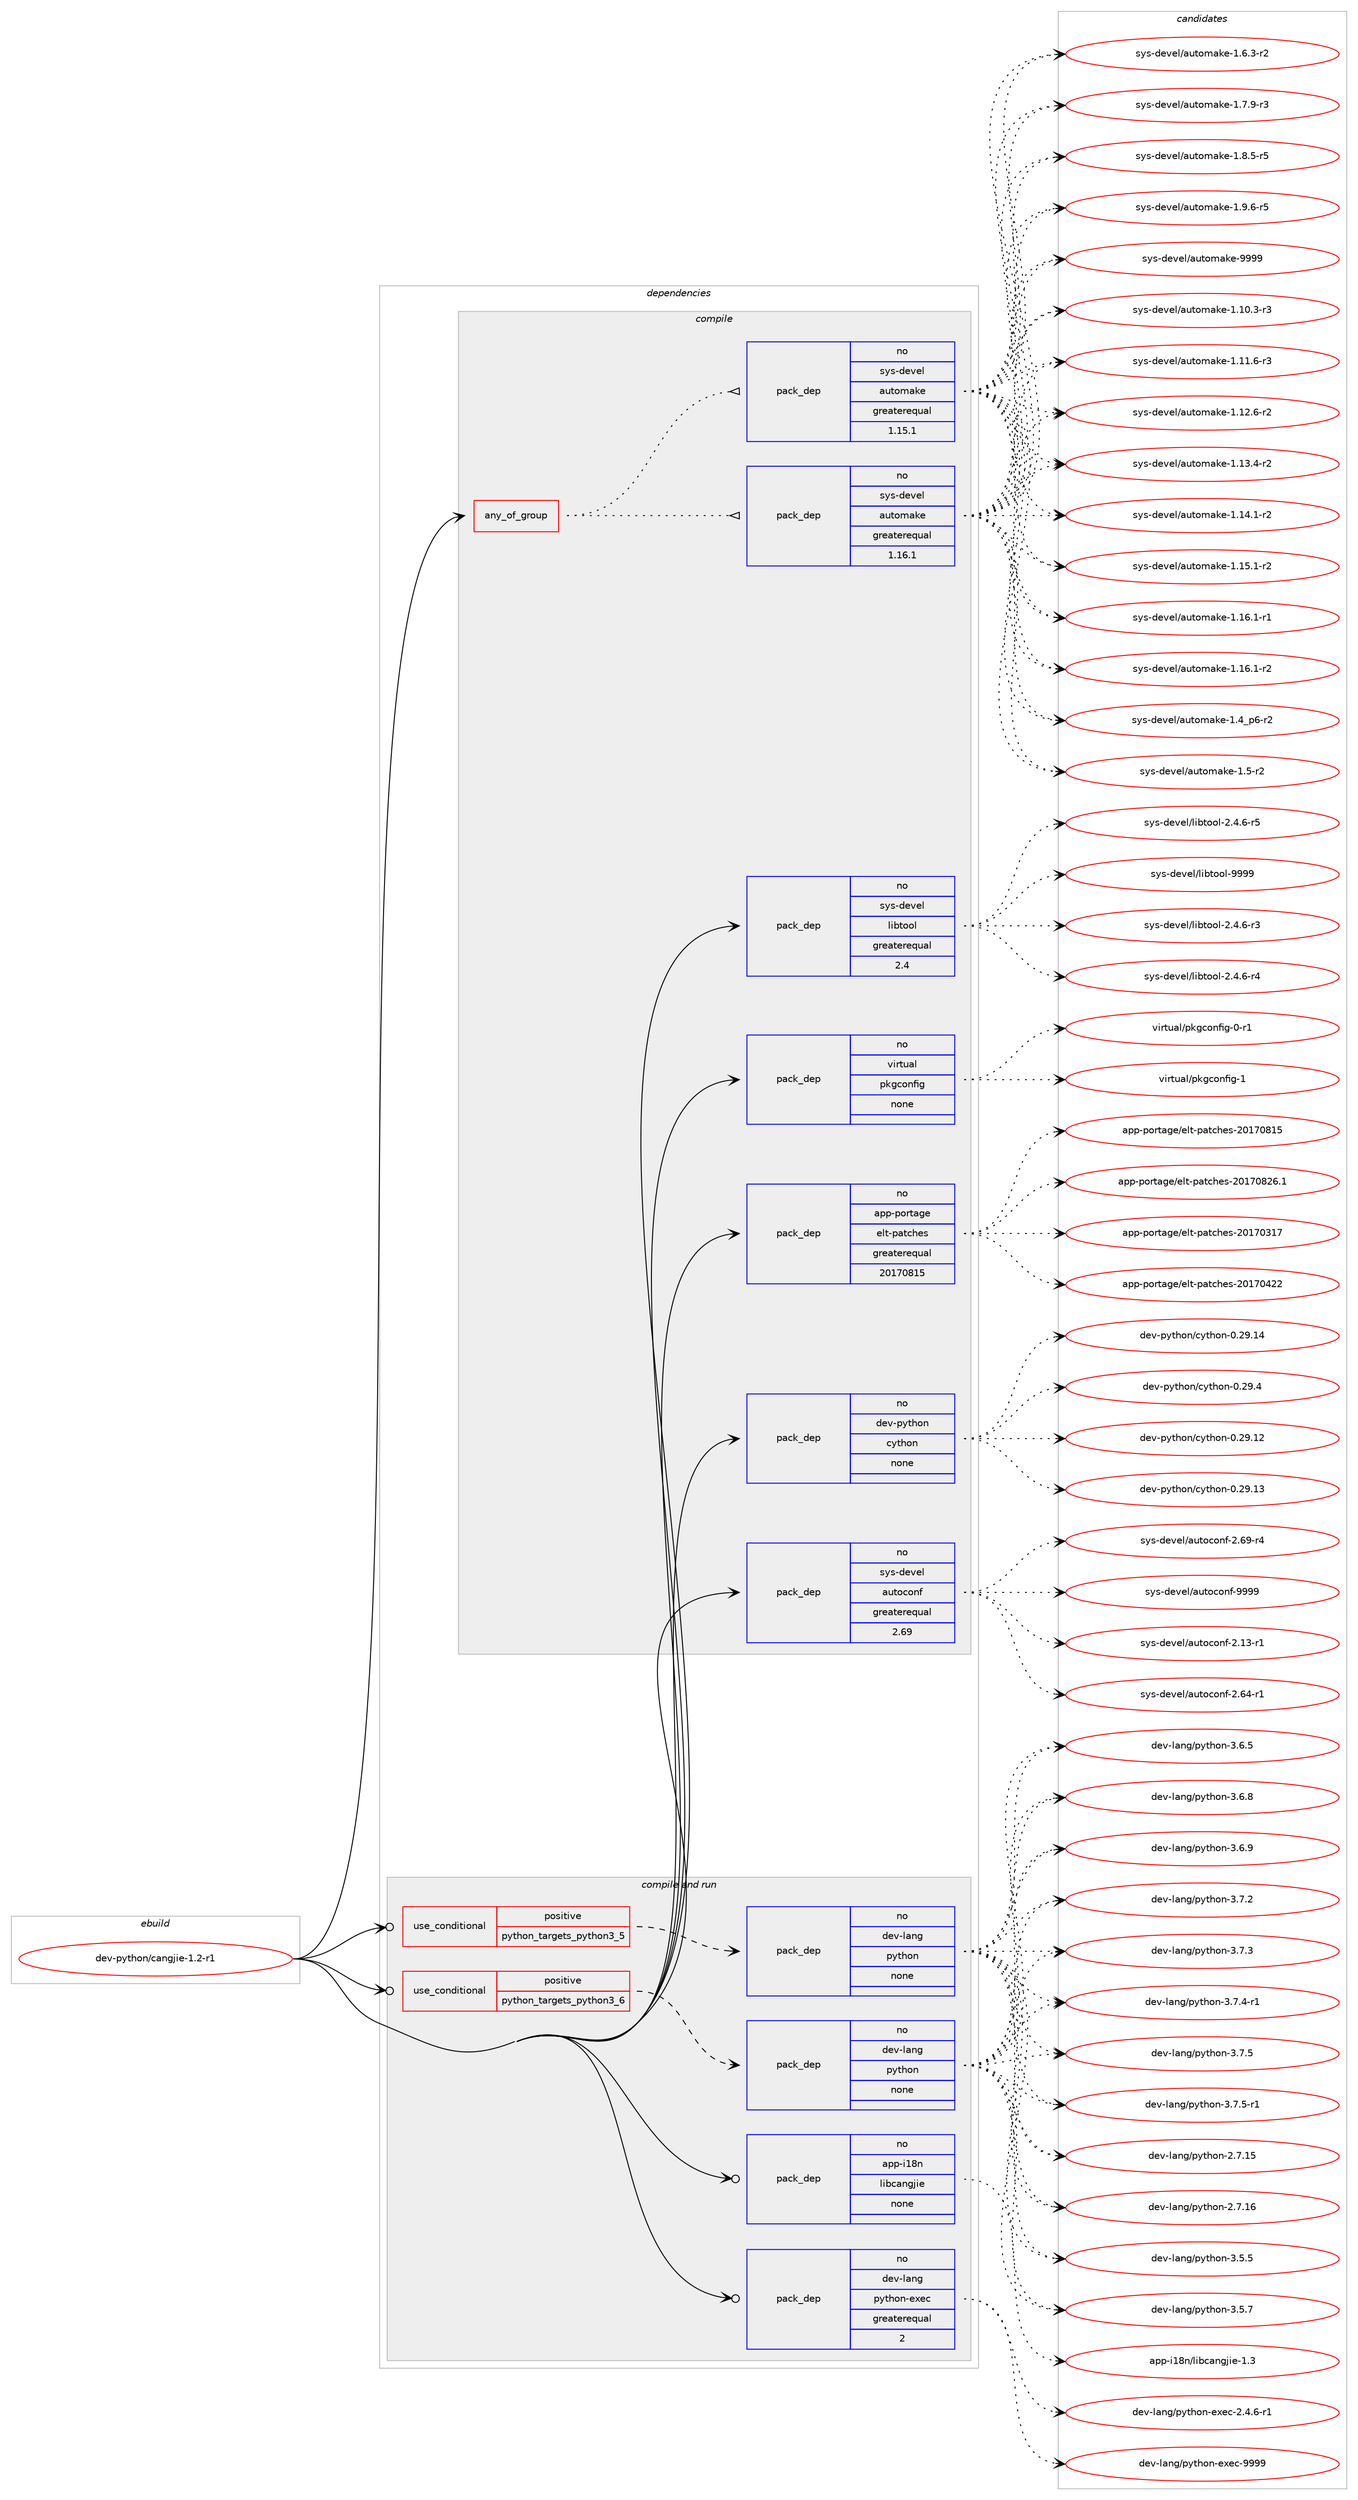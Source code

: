 digraph prolog {

# *************
# Graph options
# *************

newrank=true;
concentrate=true;
compound=true;
graph [rankdir=LR,fontname=Helvetica,fontsize=10,ranksep=1.5];#, ranksep=2.5, nodesep=0.2];
edge  [arrowhead=vee];
node  [fontname=Helvetica,fontsize=10];

# **********
# The ebuild
# **********

subgraph cluster_leftcol {
color=gray;
rank=same;
label=<<i>ebuild</i>>;
id [label="dev-python/cangjie-1.2-r1", color=red, width=4, href="../dev-python/cangjie-1.2-r1.svg"];
}

# ****************
# The dependencies
# ****************

subgraph cluster_midcol {
color=gray;
label=<<i>dependencies</i>>;
subgraph cluster_compile {
fillcolor="#eeeeee";
style=filled;
label=<<i>compile</i>>;
subgraph any11412 {
dependency597955 [label=<<TABLE BORDER="0" CELLBORDER="1" CELLSPACING="0" CELLPADDING="4"><TR><TD CELLPADDING="10">any_of_group</TD></TR></TABLE>>, shape=none, color=red];subgraph pack448933 {
dependency597956 [label=<<TABLE BORDER="0" CELLBORDER="1" CELLSPACING="0" CELLPADDING="4" WIDTH="220"><TR><TD ROWSPAN="6" CELLPADDING="30">pack_dep</TD></TR><TR><TD WIDTH="110">no</TD></TR><TR><TD>sys-devel</TD></TR><TR><TD>automake</TD></TR><TR><TD>greaterequal</TD></TR><TR><TD>1.16.1</TD></TR></TABLE>>, shape=none, color=blue];
}
dependency597955:e -> dependency597956:w [weight=20,style="dotted",arrowhead="oinv"];
subgraph pack448934 {
dependency597957 [label=<<TABLE BORDER="0" CELLBORDER="1" CELLSPACING="0" CELLPADDING="4" WIDTH="220"><TR><TD ROWSPAN="6" CELLPADDING="30">pack_dep</TD></TR><TR><TD WIDTH="110">no</TD></TR><TR><TD>sys-devel</TD></TR><TR><TD>automake</TD></TR><TR><TD>greaterequal</TD></TR><TR><TD>1.15.1</TD></TR></TABLE>>, shape=none, color=blue];
}
dependency597955:e -> dependency597957:w [weight=20,style="dotted",arrowhead="oinv"];
}
id:e -> dependency597955:w [weight=20,style="solid",arrowhead="vee"];
subgraph pack448935 {
dependency597958 [label=<<TABLE BORDER="0" CELLBORDER="1" CELLSPACING="0" CELLPADDING="4" WIDTH="220"><TR><TD ROWSPAN="6" CELLPADDING="30">pack_dep</TD></TR><TR><TD WIDTH="110">no</TD></TR><TR><TD>app-portage</TD></TR><TR><TD>elt-patches</TD></TR><TR><TD>greaterequal</TD></TR><TR><TD>20170815</TD></TR></TABLE>>, shape=none, color=blue];
}
id:e -> dependency597958:w [weight=20,style="solid",arrowhead="vee"];
subgraph pack448936 {
dependency597959 [label=<<TABLE BORDER="0" CELLBORDER="1" CELLSPACING="0" CELLPADDING="4" WIDTH="220"><TR><TD ROWSPAN="6" CELLPADDING="30">pack_dep</TD></TR><TR><TD WIDTH="110">no</TD></TR><TR><TD>dev-python</TD></TR><TR><TD>cython</TD></TR><TR><TD>none</TD></TR><TR><TD></TD></TR></TABLE>>, shape=none, color=blue];
}
id:e -> dependency597959:w [weight=20,style="solid",arrowhead="vee"];
subgraph pack448937 {
dependency597960 [label=<<TABLE BORDER="0" CELLBORDER="1" CELLSPACING="0" CELLPADDING="4" WIDTH="220"><TR><TD ROWSPAN="6" CELLPADDING="30">pack_dep</TD></TR><TR><TD WIDTH="110">no</TD></TR><TR><TD>sys-devel</TD></TR><TR><TD>autoconf</TD></TR><TR><TD>greaterequal</TD></TR><TR><TD>2.69</TD></TR></TABLE>>, shape=none, color=blue];
}
id:e -> dependency597960:w [weight=20,style="solid",arrowhead="vee"];
subgraph pack448938 {
dependency597961 [label=<<TABLE BORDER="0" CELLBORDER="1" CELLSPACING="0" CELLPADDING="4" WIDTH="220"><TR><TD ROWSPAN="6" CELLPADDING="30">pack_dep</TD></TR><TR><TD WIDTH="110">no</TD></TR><TR><TD>sys-devel</TD></TR><TR><TD>libtool</TD></TR><TR><TD>greaterequal</TD></TR><TR><TD>2.4</TD></TR></TABLE>>, shape=none, color=blue];
}
id:e -> dependency597961:w [weight=20,style="solid",arrowhead="vee"];
subgraph pack448939 {
dependency597962 [label=<<TABLE BORDER="0" CELLBORDER="1" CELLSPACING="0" CELLPADDING="4" WIDTH="220"><TR><TD ROWSPAN="6" CELLPADDING="30">pack_dep</TD></TR><TR><TD WIDTH="110">no</TD></TR><TR><TD>virtual</TD></TR><TR><TD>pkgconfig</TD></TR><TR><TD>none</TD></TR><TR><TD></TD></TR></TABLE>>, shape=none, color=blue];
}
id:e -> dependency597962:w [weight=20,style="solid",arrowhead="vee"];
}
subgraph cluster_compileandrun {
fillcolor="#eeeeee";
style=filled;
label=<<i>compile and run</i>>;
subgraph cond137245 {
dependency597963 [label=<<TABLE BORDER="0" CELLBORDER="1" CELLSPACING="0" CELLPADDING="4"><TR><TD ROWSPAN="3" CELLPADDING="10">use_conditional</TD></TR><TR><TD>positive</TD></TR><TR><TD>python_targets_python3_5</TD></TR></TABLE>>, shape=none, color=red];
subgraph pack448940 {
dependency597964 [label=<<TABLE BORDER="0" CELLBORDER="1" CELLSPACING="0" CELLPADDING="4" WIDTH="220"><TR><TD ROWSPAN="6" CELLPADDING="30">pack_dep</TD></TR><TR><TD WIDTH="110">no</TD></TR><TR><TD>dev-lang</TD></TR><TR><TD>python</TD></TR><TR><TD>none</TD></TR><TR><TD></TD></TR></TABLE>>, shape=none, color=blue];
}
dependency597963:e -> dependency597964:w [weight=20,style="dashed",arrowhead="vee"];
}
id:e -> dependency597963:w [weight=20,style="solid",arrowhead="odotvee"];
subgraph cond137246 {
dependency597965 [label=<<TABLE BORDER="0" CELLBORDER="1" CELLSPACING="0" CELLPADDING="4"><TR><TD ROWSPAN="3" CELLPADDING="10">use_conditional</TD></TR><TR><TD>positive</TD></TR><TR><TD>python_targets_python3_6</TD></TR></TABLE>>, shape=none, color=red];
subgraph pack448941 {
dependency597966 [label=<<TABLE BORDER="0" CELLBORDER="1" CELLSPACING="0" CELLPADDING="4" WIDTH="220"><TR><TD ROWSPAN="6" CELLPADDING="30">pack_dep</TD></TR><TR><TD WIDTH="110">no</TD></TR><TR><TD>dev-lang</TD></TR><TR><TD>python</TD></TR><TR><TD>none</TD></TR><TR><TD></TD></TR></TABLE>>, shape=none, color=blue];
}
dependency597965:e -> dependency597966:w [weight=20,style="dashed",arrowhead="vee"];
}
id:e -> dependency597965:w [weight=20,style="solid",arrowhead="odotvee"];
subgraph pack448942 {
dependency597967 [label=<<TABLE BORDER="0" CELLBORDER="1" CELLSPACING="0" CELLPADDING="4" WIDTH="220"><TR><TD ROWSPAN="6" CELLPADDING="30">pack_dep</TD></TR><TR><TD WIDTH="110">no</TD></TR><TR><TD>app-i18n</TD></TR><TR><TD>libcangjie</TD></TR><TR><TD>none</TD></TR><TR><TD></TD></TR></TABLE>>, shape=none, color=blue];
}
id:e -> dependency597967:w [weight=20,style="solid",arrowhead="odotvee"];
subgraph pack448943 {
dependency597968 [label=<<TABLE BORDER="0" CELLBORDER="1" CELLSPACING="0" CELLPADDING="4" WIDTH="220"><TR><TD ROWSPAN="6" CELLPADDING="30">pack_dep</TD></TR><TR><TD WIDTH="110">no</TD></TR><TR><TD>dev-lang</TD></TR><TR><TD>python-exec</TD></TR><TR><TD>greaterequal</TD></TR><TR><TD>2</TD></TR></TABLE>>, shape=none, color=blue];
}
id:e -> dependency597968:w [weight=20,style="solid",arrowhead="odotvee"];
}
subgraph cluster_run {
fillcolor="#eeeeee";
style=filled;
label=<<i>run</i>>;
}
}

# **************
# The candidates
# **************

subgraph cluster_choices {
rank=same;
color=gray;
label=<<i>candidates</i>>;

subgraph choice448933 {
color=black;
nodesep=1;
choice11512111545100101118101108479711711611110997107101454946494846514511451 [label="sys-devel/automake-1.10.3-r3", color=red, width=4,href="../sys-devel/automake-1.10.3-r3.svg"];
choice11512111545100101118101108479711711611110997107101454946494946544511451 [label="sys-devel/automake-1.11.6-r3", color=red, width=4,href="../sys-devel/automake-1.11.6-r3.svg"];
choice11512111545100101118101108479711711611110997107101454946495046544511450 [label="sys-devel/automake-1.12.6-r2", color=red, width=4,href="../sys-devel/automake-1.12.6-r2.svg"];
choice11512111545100101118101108479711711611110997107101454946495146524511450 [label="sys-devel/automake-1.13.4-r2", color=red, width=4,href="../sys-devel/automake-1.13.4-r2.svg"];
choice11512111545100101118101108479711711611110997107101454946495246494511450 [label="sys-devel/automake-1.14.1-r2", color=red, width=4,href="../sys-devel/automake-1.14.1-r2.svg"];
choice11512111545100101118101108479711711611110997107101454946495346494511450 [label="sys-devel/automake-1.15.1-r2", color=red, width=4,href="../sys-devel/automake-1.15.1-r2.svg"];
choice11512111545100101118101108479711711611110997107101454946495446494511449 [label="sys-devel/automake-1.16.1-r1", color=red, width=4,href="../sys-devel/automake-1.16.1-r1.svg"];
choice11512111545100101118101108479711711611110997107101454946495446494511450 [label="sys-devel/automake-1.16.1-r2", color=red, width=4,href="../sys-devel/automake-1.16.1-r2.svg"];
choice115121115451001011181011084797117116111109971071014549465295112544511450 [label="sys-devel/automake-1.4_p6-r2", color=red, width=4,href="../sys-devel/automake-1.4_p6-r2.svg"];
choice11512111545100101118101108479711711611110997107101454946534511450 [label="sys-devel/automake-1.5-r2", color=red, width=4,href="../sys-devel/automake-1.5-r2.svg"];
choice115121115451001011181011084797117116111109971071014549465446514511450 [label="sys-devel/automake-1.6.3-r2", color=red, width=4,href="../sys-devel/automake-1.6.3-r2.svg"];
choice115121115451001011181011084797117116111109971071014549465546574511451 [label="sys-devel/automake-1.7.9-r3", color=red, width=4,href="../sys-devel/automake-1.7.9-r3.svg"];
choice115121115451001011181011084797117116111109971071014549465646534511453 [label="sys-devel/automake-1.8.5-r5", color=red, width=4,href="../sys-devel/automake-1.8.5-r5.svg"];
choice115121115451001011181011084797117116111109971071014549465746544511453 [label="sys-devel/automake-1.9.6-r5", color=red, width=4,href="../sys-devel/automake-1.9.6-r5.svg"];
choice115121115451001011181011084797117116111109971071014557575757 [label="sys-devel/automake-9999", color=red, width=4,href="../sys-devel/automake-9999.svg"];
dependency597956:e -> choice11512111545100101118101108479711711611110997107101454946494846514511451:w [style=dotted,weight="100"];
dependency597956:e -> choice11512111545100101118101108479711711611110997107101454946494946544511451:w [style=dotted,weight="100"];
dependency597956:e -> choice11512111545100101118101108479711711611110997107101454946495046544511450:w [style=dotted,weight="100"];
dependency597956:e -> choice11512111545100101118101108479711711611110997107101454946495146524511450:w [style=dotted,weight="100"];
dependency597956:e -> choice11512111545100101118101108479711711611110997107101454946495246494511450:w [style=dotted,weight="100"];
dependency597956:e -> choice11512111545100101118101108479711711611110997107101454946495346494511450:w [style=dotted,weight="100"];
dependency597956:e -> choice11512111545100101118101108479711711611110997107101454946495446494511449:w [style=dotted,weight="100"];
dependency597956:e -> choice11512111545100101118101108479711711611110997107101454946495446494511450:w [style=dotted,weight="100"];
dependency597956:e -> choice115121115451001011181011084797117116111109971071014549465295112544511450:w [style=dotted,weight="100"];
dependency597956:e -> choice11512111545100101118101108479711711611110997107101454946534511450:w [style=dotted,weight="100"];
dependency597956:e -> choice115121115451001011181011084797117116111109971071014549465446514511450:w [style=dotted,weight="100"];
dependency597956:e -> choice115121115451001011181011084797117116111109971071014549465546574511451:w [style=dotted,weight="100"];
dependency597956:e -> choice115121115451001011181011084797117116111109971071014549465646534511453:w [style=dotted,weight="100"];
dependency597956:e -> choice115121115451001011181011084797117116111109971071014549465746544511453:w [style=dotted,weight="100"];
dependency597956:e -> choice115121115451001011181011084797117116111109971071014557575757:w [style=dotted,weight="100"];
}
subgraph choice448934 {
color=black;
nodesep=1;
choice11512111545100101118101108479711711611110997107101454946494846514511451 [label="sys-devel/automake-1.10.3-r3", color=red, width=4,href="../sys-devel/automake-1.10.3-r3.svg"];
choice11512111545100101118101108479711711611110997107101454946494946544511451 [label="sys-devel/automake-1.11.6-r3", color=red, width=4,href="../sys-devel/automake-1.11.6-r3.svg"];
choice11512111545100101118101108479711711611110997107101454946495046544511450 [label="sys-devel/automake-1.12.6-r2", color=red, width=4,href="../sys-devel/automake-1.12.6-r2.svg"];
choice11512111545100101118101108479711711611110997107101454946495146524511450 [label="sys-devel/automake-1.13.4-r2", color=red, width=4,href="../sys-devel/automake-1.13.4-r2.svg"];
choice11512111545100101118101108479711711611110997107101454946495246494511450 [label="sys-devel/automake-1.14.1-r2", color=red, width=4,href="../sys-devel/automake-1.14.1-r2.svg"];
choice11512111545100101118101108479711711611110997107101454946495346494511450 [label="sys-devel/automake-1.15.1-r2", color=red, width=4,href="../sys-devel/automake-1.15.1-r2.svg"];
choice11512111545100101118101108479711711611110997107101454946495446494511449 [label="sys-devel/automake-1.16.1-r1", color=red, width=4,href="../sys-devel/automake-1.16.1-r1.svg"];
choice11512111545100101118101108479711711611110997107101454946495446494511450 [label="sys-devel/automake-1.16.1-r2", color=red, width=4,href="../sys-devel/automake-1.16.1-r2.svg"];
choice115121115451001011181011084797117116111109971071014549465295112544511450 [label="sys-devel/automake-1.4_p6-r2", color=red, width=4,href="../sys-devel/automake-1.4_p6-r2.svg"];
choice11512111545100101118101108479711711611110997107101454946534511450 [label="sys-devel/automake-1.5-r2", color=red, width=4,href="../sys-devel/automake-1.5-r2.svg"];
choice115121115451001011181011084797117116111109971071014549465446514511450 [label="sys-devel/automake-1.6.3-r2", color=red, width=4,href="../sys-devel/automake-1.6.3-r2.svg"];
choice115121115451001011181011084797117116111109971071014549465546574511451 [label="sys-devel/automake-1.7.9-r3", color=red, width=4,href="../sys-devel/automake-1.7.9-r3.svg"];
choice115121115451001011181011084797117116111109971071014549465646534511453 [label="sys-devel/automake-1.8.5-r5", color=red, width=4,href="../sys-devel/automake-1.8.5-r5.svg"];
choice115121115451001011181011084797117116111109971071014549465746544511453 [label="sys-devel/automake-1.9.6-r5", color=red, width=4,href="../sys-devel/automake-1.9.6-r5.svg"];
choice115121115451001011181011084797117116111109971071014557575757 [label="sys-devel/automake-9999", color=red, width=4,href="../sys-devel/automake-9999.svg"];
dependency597957:e -> choice11512111545100101118101108479711711611110997107101454946494846514511451:w [style=dotted,weight="100"];
dependency597957:e -> choice11512111545100101118101108479711711611110997107101454946494946544511451:w [style=dotted,weight="100"];
dependency597957:e -> choice11512111545100101118101108479711711611110997107101454946495046544511450:w [style=dotted,weight="100"];
dependency597957:e -> choice11512111545100101118101108479711711611110997107101454946495146524511450:w [style=dotted,weight="100"];
dependency597957:e -> choice11512111545100101118101108479711711611110997107101454946495246494511450:w [style=dotted,weight="100"];
dependency597957:e -> choice11512111545100101118101108479711711611110997107101454946495346494511450:w [style=dotted,weight="100"];
dependency597957:e -> choice11512111545100101118101108479711711611110997107101454946495446494511449:w [style=dotted,weight="100"];
dependency597957:e -> choice11512111545100101118101108479711711611110997107101454946495446494511450:w [style=dotted,weight="100"];
dependency597957:e -> choice115121115451001011181011084797117116111109971071014549465295112544511450:w [style=dotted,weight="100"];
dependency597957:e -> choice11512111545100101118101108479711711611110997107101454946534511450:w [style=dotted,weight="100"];
dependency597957:e -> choice115121115451001011181011084797117116111109971071014549465446514511450:w [style=dotted,weight="100"];
dependency597957:e -> choice115121115451001011181011084797117116111109971071014549465546574511451:w [style=dotted,weight="100"];
dependency597957:e -> choice115121115451001011181011084797117116111109971071014549465646534511453:w [style=dotted,weight="100"];
dependency597957:e -> choice115121115451001011181011084797117116111109971071014549465746544511453:w [style=dotted,weight="100"];
dependency597957:e -> choice115121115451001011181011084797117116111109971071014557575757:w [style=dotted,weight="100"];
}
subgraph choice448935 {
color=black;
nodesep=1;
choice97112112451121111141169710310147101108116451129711699104101115455048495548514955 [label="app-portage/elt-patches-20170317", color=red, width=4,href="../app-portage/elt-patches-20170317.svg"];
choice97112112451121111141169710310147101108116451129711699104101115455048495548525050 [label="app-portage/elt-patches-20170422", color=red, width=4,href="../app-portage/elt-patches-20170422.svg"];
choice97112112451121111141169710310147101108116451129711699104101115455048495548564953 [label="app-portage/elt-patches-20170815", color=red, width=4,href="../app-portage/elt-patches-20170815.svg"];
choice971121124511211111411697103101471011081164511297116991041011154550484955485650544649 [label="app-portage/elt-patches-20170826.1", color=red, width=4,href="../app-portage/elt-patches-20170826.1.svg"];
dependency597958:e -> choice97112112451121111141169710310147101108116451129711699104101115455048495548514955:w [style=dotted,weight="100"];
dependency597958:e -> choice97112112451121111141169710310147101108116451129711699104101115455048495548525050:w [style=dotted,weight="100"];
dependency597958:e -> choice97112112451121111141169710310147101108116451129711699104101115455048495548564953:w [style=dotted,weight="100"];
dependency597958:e -> choice971121124511211111411697103101471011081164511297116991041011154550484955485650544649:w [style=dotted,weight="100"];
}
subgraph choice448936 {
color=black;
nodesep=1;
choice1001011184511212111610411111047991211161041111104548465057464950 [label="dev-python/cython-0.29.12", color=red, width=4,href="../dev-python/cython-0.29.12.svg"];
choice1001011184511212111610411111047991211161041111104548465057464951 [label="dev-python/cython-0.29.13", color=red, width=4,href="../dev-python/cython-0.29.13.svg"];
choice1001011184511212111610411111047991211161041111104548465057464952 [label="dev-python/cython-0.29.14", color=red, width=4,href="../dev-python/cython-0.29.14.svg"];
choice10010111845112121116104111110479912111610411111045484650574652 [label="dev-python/cython-0.29.4", color=red, width=4,href="../dev-python/cython-0.29.4.svg"];
dependency597959:e -> choice1001011184511212111610411111047991211161041111104548465057464950:w [style=dotted,weight="100"];
dependency597959:e -> choice1001011184511212111610411111047991211161041111104548465057464951:w [style=dotted,weight="100"];
dependency597959:e -> choice1001011184511212111610411111047991211161041111104548465057464952:w [style=dotted,weight="100"];
dependency597959:e -> choice10010111845112121116104111110479912111610411111045484650574652:w [style=dotted,weight="100"];
}
subgraph choice448937 {
color=black;
nodesep=1;
choice1151211154510010111810110847971171161119911111010245504649514511449 [label="sys-devel/autoconf-2.13-r1", color=red, width=4,href="../sys-devel/autoconf-2.13-r1.svg"];
choice1151211154510010111810110847971171161119911111010245504654524511449 [label="sys-devel/autoconf-2.64-r1", color=red, width=4,href="../sys-devel/autoconf-2.64-r1.svg"];
choice1151211154510010111810110847971171161119911111010245504654574511452 [label="sys-devel/autoconf-2.69-r4", color=red, width=4,href="../sys-devel/autoconf-2.69-r4.svg"];
choice115121115451001011181011084797117116111991111101024557575757 [label="sys-devel/autoconf-9999", color=red, width=4,href="../sys-devel/autoconf-9999.svg"];
dependency597960:e -> choice1151211154510010111810110847971171161119911111010245504649514511449:w [style=dotted,weight="100"];
dependency597960:e -> choice1151211154510010111810110847971171161119911111010245504654524511449:w [style=dotted,weight="100"];
dependency597960:e -> choice1151211154510010111810110847971171161119911111010245504654574511452:w [style=dotted,weight="100"];
dependency597960:e -> choice115121115451001011181011084797117116111991111101024557575757:w [style=dotted,weight="100"];
}
subgraph choice448938 {
color=black;
nodesep=1;
choice1151211154510010111810110847108105981161111111084550465246544511451 [label="sys-devel/libtool-2.4.6-r3", color=red, width=4,href="../sys-devel/libtool-2.4.6-r3.svg"];
choice1151211154510010111810110847108105981161111111084550465246544511452 [label="sys-devel/libtool-2.4.6-r4", color=red, width=4,href="../sys-devel/libtool-2.4.6-r4.svg"];
choice1151211154510010111810110847108105981161111111084550465246544511453 [label="sys-devel/libtool-2.4.6-r5", color=red, width=4,href="../sys-devel/libtool-2.4.6-r5.svg"];
choice1151211154510010111810110847108105981161111111084557575757 [label="sys-devel/libtool-9999", color=red, width=4,href="../sys-devel/libtool-9999.svg"];
dependency597961:e -> choice1151211154510010111810110847108105981161111111084550465246544511451:w [style=dotted,weight="100"];
dependency597961:e -> choice1151211154510010111810110847108105981161111111084550465246544511452:w [style=dotted,weight="100"];
dependency597961:e -> choice1151211154510010111810110847108105981161111111084550465246544511453:w [style=dotted,weight="100"];
dependency597961:e -> choice1151211154510010111810110847108105981161111111084557575757:w [style=dotted,weight="100"];
}
subgraph choice448939 {
color=black;
nodesep=1;
choice11810511411611797108471121071039911111010210510345484511449 [label="virtual/pkgconfig-0-r1", color=red, width=4,href="../virtual/pkgconfig-0-r1.svg"];
choice1181051141161179710847112107103991111101021051034549 [label="virtual/pkgconfig-1", color=red, width=4,href="../virtual/pkgconfig-1.svg"];
dependency597962:e -> choice11810511411611797108471121071039911111010210510345484511449:w [style=dotted,weight="100"];
dependency597962:e -> choice1181051141161179710847112107103991111101021051034549:w [style=dotted,weight="100"];
}
subgraph choice448940 {
color=black;
nodesep=1;
choice10010111845108971101034711212111610411111045504655464953 [label="dev-lang/python-2.7.15", color=red, width=4,href="../dev-lang/python-2.7.15.svg"];
choice10010111845108971101034711212111610411111045504655464954 [label="dev-lang/python-2.7.16", color=red, width=4,href="../dev-lang/python-2.7.16.svg"];
choice100101118451089711010347112121116104111110455146534653 [label="dev-lang/python-3.5.5", color=red, width=4,href="../dev-lang/python-3.5.5.svg"];
choice100101118451089711010347112121116104111110455146534655 [label="dev-lang/python-3.5.7", color=red, width=4,href="../dev-lang/python-3.5.7.svg"];
choice100101118451089711010347112121116104111110455146544653 [label="dev-lang/python-3.6.5", color=red, width=4,href="../dev-lang/python-3.6.5.svg"];
choice100101118451089711010347112121116104111110455146544656 [label="dev-lang/python-3.6.8", color=red, width=4,href="../dev-lang/python-3.6.8.svg"];
choice100101118451089711010347112121116104111110455146544657 [label="dev-lang/python-3.6.9", color=red, width=4,href="../dev-lang/python-3.6.9.svg"];
choice100101118451089711010347112121116104111110455146554650 [label="dev-lang/python-3.7.2", color=red, width=4,href="../dev-lang/python-3.7.2.svg"];
choice100101118451089711010347112121116104111110455146554651 [label="dev-lang/python-3.7.3", color=red, width=4,href="../dev-lang/python-3.7.3.svg"];
choice1001011184510897110103471121211161041111104551465546524511449 [label="dev-lang/python-3.7.4-r1", color=red, width=4,href="../dev-lang/python-3.7.4-r1.svg"];
choice100101118451089711010347112121116104111110455146554653 [label="dev-lang/python-3.7.5", color=red, width=4,href="../dev-lang/python-3.7.5.svg"];
choice1001011184510897110103471121211161041111104551465546534511449 [label="dev-lang/python-3.7.5-r1", color=red, width=4,href="../dev-lang/python-3.7.5-r1.svg"];
dependency597964:e -> choice10010111845108971101034711212111610411111045504655464953:w [style=dotted,weight="100"];
dependency597964:e -> choice10010111845108971101034711212111610411111045504655464954:w [style=dotted,weight="100"];
dependency597964:e -> choice100101118451089711010347112121116104111110455146534653:w [style=dotted,weight="100"];
dependency597964:e -> choice100101118451089711010347112121116104111110455146534655:w [style=dotted,weight="100"];
dependency597964:e -> choice100101118451089711010347112121116104111110455146544653:w [style=dotted,weight="100"];
dependency597964:e -> choice100101118451089711010347112121116104111110455146544656:w [style=dotted,weight="100"];
dependency597964:e -> choice100101118451089711010347112121116104111110455146544657:w [style=dotted,weight="100"];
dependency597964:e -> choice100101118451089711010347112121116104111110455146554650:w [style=dotted,weight="100"];
dependency597964:e -> choice100101118451089711010347112121116104111110455146554651:w [style=dotted,weight="100"];
dependency597964:e -> choice1001011184510897110103471121211161041111104551465546524511449:w [style=dotted,weight="100"];
dependency597964:e -> choice100101118451089711010347112121116104111110455146554653:w [style=dotted,weight="100"];
dependency597964:e -> choice1001011184510897110103471121211161041111104551465546534511449:w [style=dotted,weight="100"];
}
subgraph choice448941 {
color=black;
nodesep=1;
choice10010111845108971101034711212111610411111045504655464953 [label="dev-lang/python-2.7.15", color=red, width=4,href="../dev-lang/python-2.7.15.svg"];
choice10010111845108971101034711212111610411111045504655464954 [label="dev-lang/python-2.7.16", color=red, width=4,href="../dev-lang/python-2.7.16.svg"];
choice100101118451089711010347112121116104111110455146534653 [label="dev-lang/python-3.5.5", color=red, width=4,href="../dev-lang/python-3.5.5.svg"];
choice100101118451089711010347112121116104111110455146534655 [label="dev-lang/python-3.5.7", color=red, width=4,href="../dev-lang/python-3.5.7.svg"];
choice100101118451089711010347112121116104111110455146544653 [label="dev-lang/python-3.6.5", color=red, width=4,href="../dev-lang/python-3.6.5.svg"];
choice100101118451089711010347112121116104111110455146544656 [label="dev-lang/python-3.6.8", color=red, width=4,href="../dev-lang/python-3.6.8.svg"];
choice100101118451089711010347112121116104111110455146544657 [label="dev-lang/python-3.6.9", color=red, width=4,href="../dev-lang/python-3.6.9.svg"];
choice100101118451089711010347112121116104111110455146554650 [label="dev-lang/python-3.7.2", color=red, width=4,href="../dev-lang/python-3.7.2.svg"];
choice100101118451089711010347112121116104111110455146554651 [label="dev-lang/python-3.7.3", color=red, width=4,href="../dev-lang/python-3.7.3.svg"];
choice1001011184510897110103471121211161041111104551465546524511449 [label="dev-lang/python-3.7.4-r1", color=red, width=4,href="../dev-lang/python-3.7.4-r1.svg"];
choice100101118451089711010347112121116104111110455146554653 [label="dev-lang/python-3.7.5", color=red, width=4,href="../dev-lang/python-3.7.5.svg"];
choice1001011184510897110103471121211161041111104551465546534511449 [label="dev-lang/python-3.7.5-r1", color=red, width=4,href="../dev-lang/python-3.7.5-r1.svg"];
dependency597966:e -> choice10010111845108971101034711212111610411111045504655464953:w [style=dotted,weight="100"];
dependency597966:e -> choice10010111845108971101034711212111610411111045504655464954:w [style=dotted,weight="100"];
dependency597966:e -> choice100101118451089711010347112121116104111110455146534653:w [style=dotted,weight="100"];
dependency597966:e -> choice100101118451089711010347112121116104111110455146534655:w [style=dotted,weight="100"];
dependency597966:e -> choice100101118451089711010347112121116104111110455146544653:w [style=dotted,weight="100"];
dependency597966:e -> choice100101118451089711010347112121116104111110455146544656:w [style=dotted,weight="100"];
dependency597966:e -> choice100101118451089711010347112121116104111110455146544657:w [style=dotted,weight="100"];
dependency597966:e -> choice100101118451089711010347112121116104111110455146554650:w [style=dotted,weight="100"];
dependency597966:e -> choice100101118451089711010347112121116104111110455146554651:w [style=dotted,weight="100"];
dependency597966:e -> choice1001011184510897110103471121211161041111104551465546524511449:w [style=dotted,weight="100"];
dependency597966:e -> choice100101118451089711010347112121116104111110455146554653:w [style=dotted,weight="100"];
dependency597966:e -> choice1001011184510897110103471121211161041111104551465546534511449:w [style=dotted,weight="100"];
}
subgraph choice448942 {
color=black;
nodesep=1;
choice971121124510549561104710810598999711010310610510145494651 [label="app-i18n/libcangjie-1.3", color=red, width=4,href="../app-i18n/libcangjie-1.3.svg"];
dependency597967:e -> choice971121124510549561104710810598999711010310610510145494651:w [style=dotted,weight="100"];
}
subgraph choice448943 {
color=black;
nodesep=1;
choice10010111845108971101034711212111610411111045101120101994550465246544511449 [label="dev-lang/python-exec-2.4.6-r1", color=red, width=4,href="../dev-lang/python-exec-2.4.6-r1.svg"];
choice10010111845108971101034711212111610411111045101120101994557575757 [label="dev-lang/python-exec-9999", color=red, width=4,href="../dev-lang/python-exec-9999.svg"];
dependency597968:e -> choice10010111845108971101034711212111610411111045101120101994550465246544511449:w [style=dotted,weight="100"];
dependency597968:e -> choice10010111845108971101034711212111610411111045101120101994557575757:w [style=dotted,weight="100"];
}
}

}
